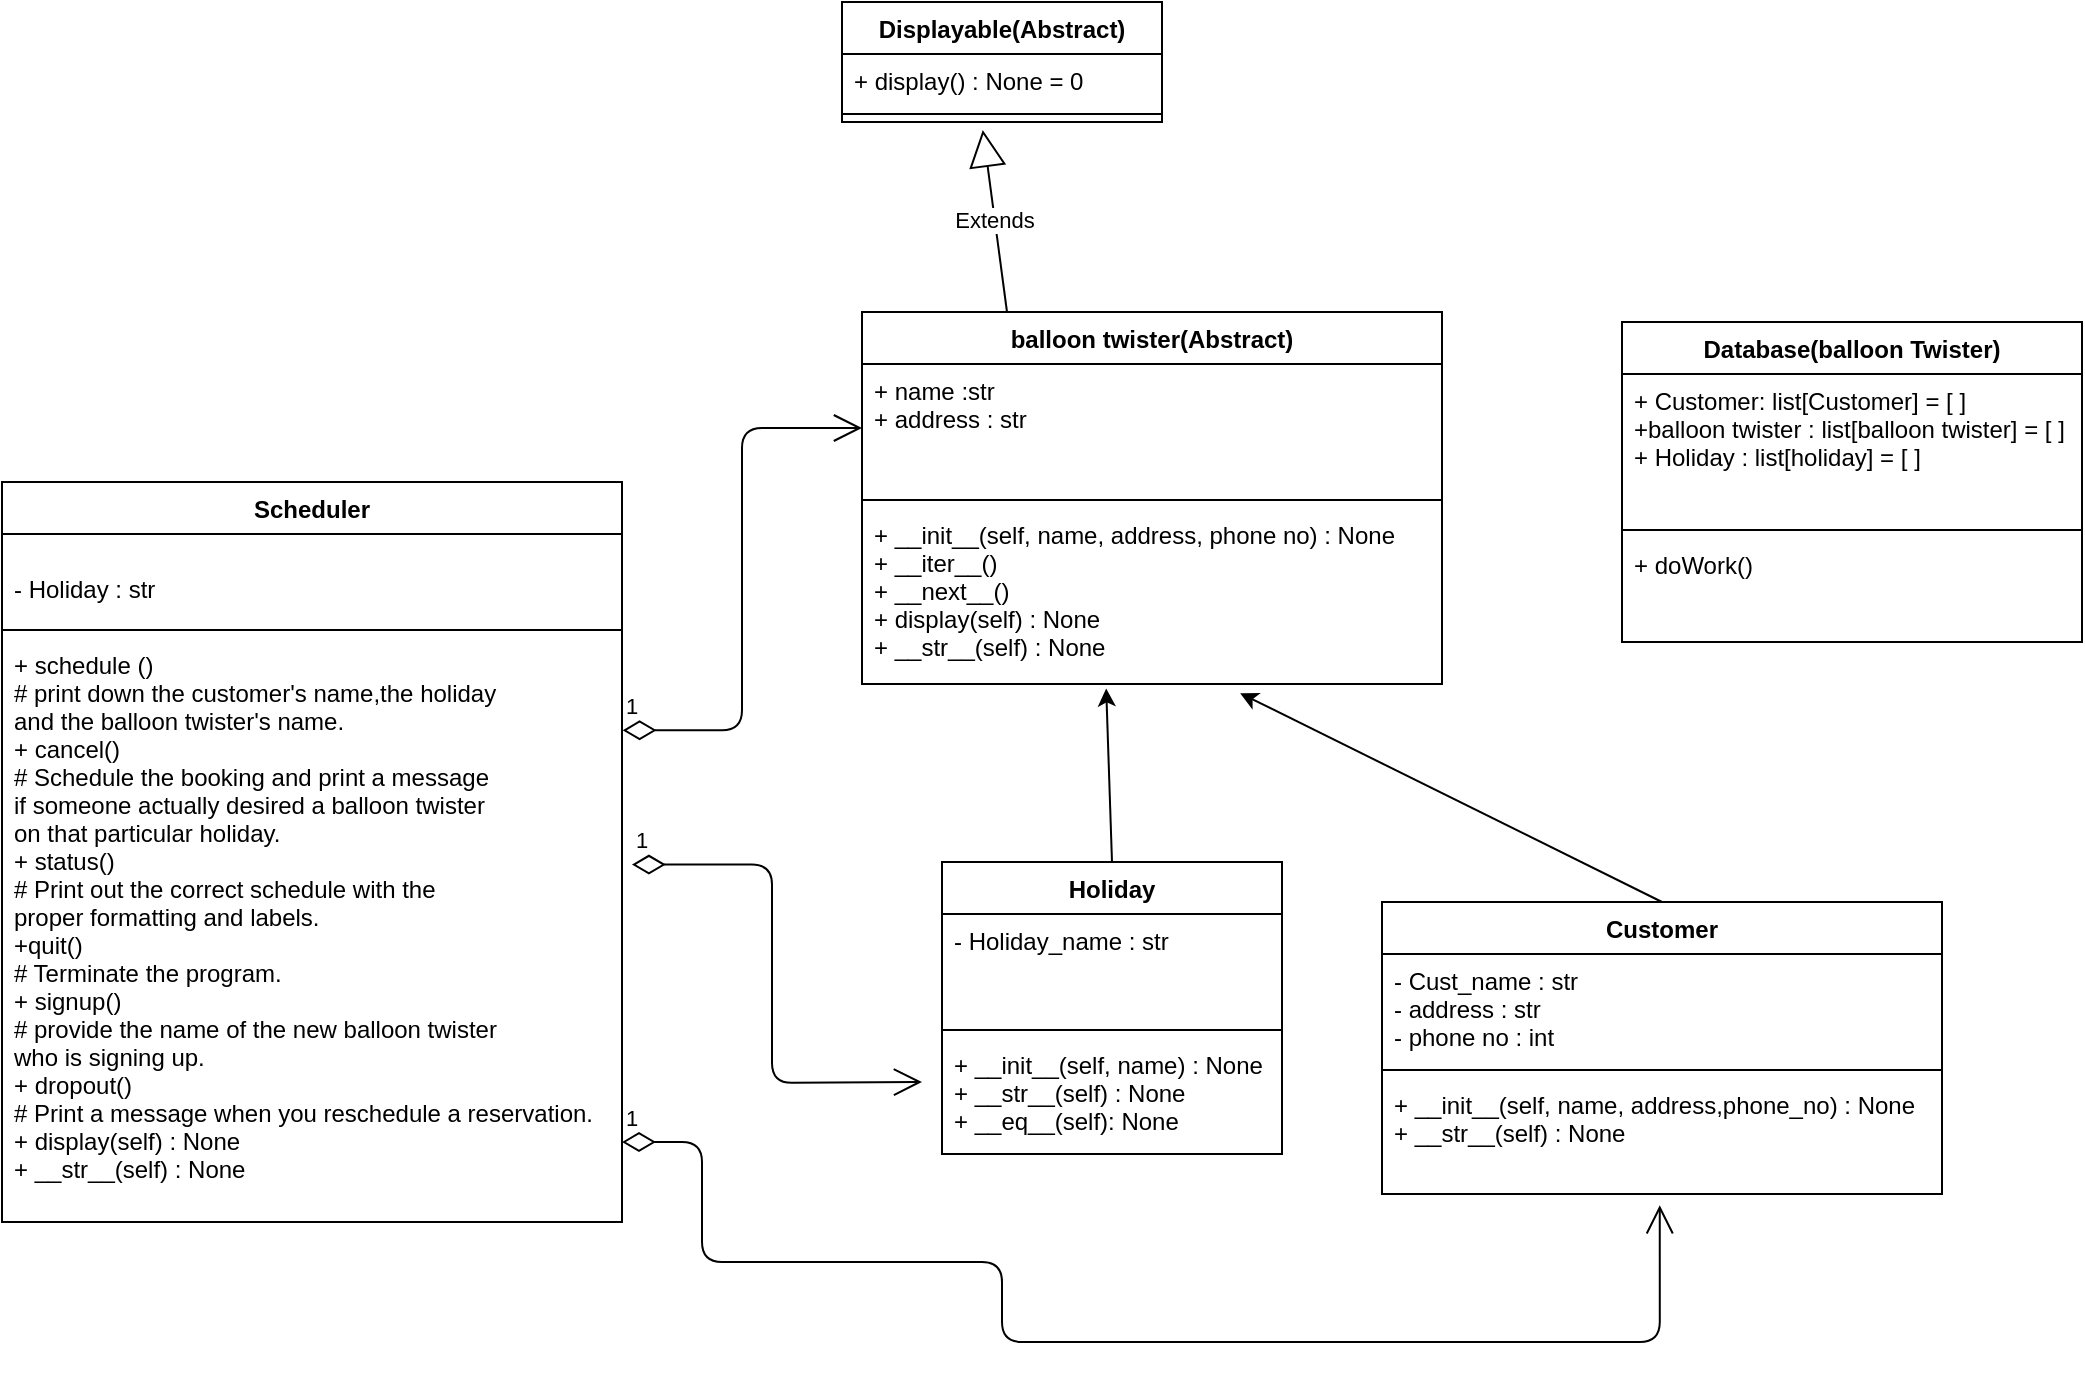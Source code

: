 <mxfile>
    <diagram id="c-z4KRsBbTbgHZFBeoO8" name="Page-1">
        <mxGraphModel dx="990" dy="566" grid="1" gridSize="10" guides="1" tooltips="1" connect="1" arrows="1" fold="1" page="1" pageScale="1" pageWidth="1100" pageHeight="850" math="0" shadow="0">
            <root>
                <mxCell id="0"/>
                <mxCell id="1" parent="0"/>
                <mxCell id="2" value="Database(balloon Twister)" style="swimlane;fontStyle=1;align=center;verticalAlign=top;childLayout=stackLayout;horizontal=1;startSize=26;horizontalStack=0;resizeParent=1;resizeParentMax=0;resizeLast=0;collapsible=1;marginBottom=0;" parent="1" vertex="1">
                    <mxGeometry x="820" y="170" width="230" height="160" as="geometry"/>
                </mxCell>
                <mxCell id="3" value="+ Customer: list[Customer] = [ ]&#10;+balloon twister : list[balloon twister] = [ ]&#10;+ Holiday : list[holiday] = [ ]&#10;" style="text;strokeColor=none;fillColor=none;align=left;verticalAlign=top;spacingLeft=4;spacingRight=4;overflow=hidden;rotatable=0;points=[[0,0.5],[1,0.5]];portConstraint=eastwest;" parent="2" vertex="1">
                    <mxGeometry y="26" width="230" height="74" as="geometry"/>
                </mxCell>
                <mxCell id="4" value="" style="line;strokeWidth=1;fillColor=none;align=left;verticalAlign=middle;spacingTop=-1;spacingLeft=3;spacingRight=3;rotatable=0;labelPosition=right;points=[];portConstraint=eastwest;" parent="2" vertex="1">
                    <mxGeometry y="100" width="230" height="8" as="geometry"/>
                </mxCell>
                <mxCell id="5" value="+ doWork()&#10;" style="text;strokeColor=none;fillColor=none;align=left;verticalAlign=top;spacingLeft=4;spacingRight=4;overflow=hidden;rotatable=0;points=[[0,0.5],[1,0.5]];portConstraint=eastwest;" parent="2" vertex="1">
                    <mxGeometry y="108" width="230" height="52" as="geometry"/>
                </mxCell>
                <mxCell id="15" value="Displayable(Abstract)" style="swimlane;fontStyle=1;align=center;verticalAlign=top;childLayout=stackLayout;horizontal=1;startSize=26;horizontalStack=0;resizeParent=1;resizeParentMax=0;resizeLast=0;collapsible=1;marginBottom=0;" parent="1" vertex="1">
                    <mxGeometry x="430" y="10" width="160" height="60" as="geometry"/>
                </mxCell>
                <mxCell id="16" value="+ display() : None = 0" style="text;strokeColor=none;fillColor=none;align=left;verticalAlign=top;spacingLeft=4;spacingRight=4;overflow=hidden;rotatable=0;points=[[0,0.5],[1,0.5]];portConstraint=eastwest;" parent="15" vertex="1">
                    <mxGeometry y="26" width="160" height="26" as="geometry"/>
                </mxCell>
                <mxCell id="17" value="" style="line;strokeWidth=1;fillColor=none;align=left;verticalAlign=middle;spacingTop=-1;spacingLeft=3;spacingRight=3;rotatable=0;labelPosition=right;points=[];portConstraint=eastwest;" parent="15" vertex="1">
                    <mxGeometry y="52" width="160" height="8" as="geometry"/>
                </mxCell>
                <mxCell id="22" value="Holiday" style="swimlane;fontStyle=1;align=center;verticalAlign=top;childLayout=stackLayout;horizontal=1;startSize=26;horizontalStack=0;resizeParent=1;resizeParentMax=0;resizeLast=0;collapsible=1;marginBottom=0;" parent="1" vertex="1">
                    <mxGeometry x="480" y="440" width="170" height="146" as="geometry"/>
                </mxCell>
                <mxCell id="23" value="- Holiday_name : str" style="text;strokeColor=none;fillColor=none;align=left;verticalAlign=top;spacingLeft=4;spacingRight=4;overflow=hidden;rotatable=0;points=[[0,0.5],[1,0.5]];portConstraint=eastwest;" parent="22" vertex="1">
                    <mxGeometry y="26" width="170" height="54" as="geometry"/>
                </mxCell>
                <mxCell id="24" value="" style="line;strokeWidth=1;fillColor=none;align=left;verticalAlign=middle;spacingTop=-1;spacingLeft=3;spacingRight=3;rotatable=0;labelPosition=right;points=[];portConstraint=eastwest;" parent="22" vertex="1">
                    <mxGeometry y="80" width="170" height="8" as="geometry"/>
                </mxCell>
                <mxCell id="25" value="+ __init__(self, name) : None&#10;+ __str__(self) : None&#10;+ __eq__(self): None" style="text;strokeColor=none;fillColor=none;align=left;verticalAlign=top;spacingLeft=4;spacingRight=4;overflow=hidden;rotatable=0;points=[[0,0.5],[1,0.5]];portConstraint=eastwest;" parent="22" vertex="1">
                    <mxGeometry y="88" width="170" height="58" as="geometry"/>
                </mxCell>
                <mxCell id="48" value="balloon twister(Abstract)" style="swimlane;fontStyle=1;align=center;verticalAlign=top;childLayout=stackLayout;horizontal=1;startSize=26;horizontalStack=0;resizeParent=1;resizeParentMax=0;resizeLast=0;collapsible=1;marginBottom=0;" parent="1" vertex="1">
                    <mxGeometry x="440" y="165" width="290" height="186" as="geometry"/>
                </mxCell>
                <mxCell id="49" value="+ name :str&#10;+ address : str" style="text;strokeColor=none;fillColor=none;align=left;verticalAlign=top;spacingLeft=4;spacingRight=4;overflow=hidden;rotatable=0;points=[[0,0.5],[1,0.5]];portConstraint=eastwest;" parent="48" vertex="1">
                    <mxGeometry y="26" width="290" height="64" as="geometry"/>
                </mxCell>
                <mxCell id="50" value="" style="line;strokeWidth=1;fillColor=none;align=left;verticalAlign=middle;spacingTop=-1;spacingLeft=3;spacingRight=3;rotatable=0;labelPosition=right;points=[];portConstraint=eastwest;" parent="48" vertex="1">
                    <mxGeometry y="90" width="290" height="8" as="geometry"/>
                </mxCell>
                <mxCell id="51" value="+ __init__(self, name, address, phone no) : None&#10;+ __iter__()&#10;+ __next__()&#10;+ display(self) : None&#10;+ __str__(self) : None&#10;&#10;&#10;&#10;" style="text;strokeColor=none;fillColor=none;align=left;verticalAlign=top;spacingLeft=4;spacingRight=4;overflow=hidden;rotatable=0;points=[[0,0.5],[1,0.5]];portConstraint=eastwest;" parent="48" vertex="1">
                    <mxGeometry y="98" width="290" height="88" as="geometry"/>
                </mxCell>
                <mxCell id="52" value="Extends" style="endArrow=block;endSize=16;endFill=0;html=1;entryX=0.44;entryY=1.5;entryDx=0;entryDy=0;entryPerimeter=0;exitX=0.25;exitY=0;exitDx=0;exitDy=0;" parent="1" source="48" target="17" edge="1">
                    <mxGeometry width="160" relative="1" as="geometry">
                        <mxPoint x="180" y="150" as="sourcePoint"/>
                        <mxPoint x="340" y="150" as="targetPoint"/>
                    </mxGeometry>
                </mxCell>
                <mxCell id="57" value="1" style="endArrow=open;html=1;endSize=12;startArrow=diamondThin;startSize=14;startFill=0;edgeStyle=orthogonalEdgeStyle;align=left;verticalAlign=bottom;exitX=1.016;exitY=0.388;exitDx=0;exitDy=0;exitPerimeter=0;" parent="1" source="62" edge="1">
                    <mxGeometry x="-1" y="3" relative="1" as="geometry">
                        <mxPoint x="336.36" y="532.212" as="sourcePoint"/>
                        <mxPoint x="470" y="550" as="targetPoint"/>
                    </mxGeometry>
                </mxCell>
                <mxCell id="58" value="1" style="endArrow=open;html=1;endSize=12;startArrow=diamondThin;startSize=14;startFill=0;edgeStyle=orthogonalEdgeStyle;align=left;verticalAlign=bottom;entryX=0;entryY=0.5;entryDx=0;entryDy=0;exitX=1.001;exitY=0.158;exitDx=0;exitDy=0;exitPerimeter=0;" parent="1" source="62" target="49" edge="1">
                    <mxGeometry x="-1" y="3" relative="1" as="geometry">
                        <mxPoint x="337.48" y="474.296" as="sourcePoint"/>
                        <mxPoint x="481.15" y="459.984" as="targetPoint"/>
                    </mxGeometry>
                </mxCell>
                <mxCell id="59" value="Scheduler" style="swimlane;fontStyle=1;align=center;verticalAlign=top;childLayout=stackLayout;horizontal=1;startSize=26;horizontalStack=0;resizeParent=1;resizeParentMax=0;resizeLast=0;collapsible=1;marginBottom=0;" parent="1" vertex="1">
                    <mxGeometry x="10" y="250" width="310" height="370" as="geometry"/>
                </mxCell>
                <mxCell id="60" value="&#10;- Holiday : str&#10; " style="text;strokeColor=none;fillColor=none;align=left;verticalAlign=top;spacingLeft=4;spacingRight=4;overflow=hidden;rotatable=0;points=[[0,0.5],[1,0.5]];portConstraint=eastwest;" parent="59" vertex="1">
                    <mxGeometry y="26" width="310" height="44" as="geometry"/>
                </mxCell>
                <mxCell id="61" value="" style="line;strokeWidth=1;fillColor=none;align=left;verticalAlign=middle;spacingTop=-1;spacingLeft=3;spacingRight=3;rotatable=0;labelPosition=right;points=[];portConstraint=eastwest;" parent="59" vertex="1">
                    <mxGeometry y="70" width="310" height="8" as="geometry"/>
                </mxCell>
                <mxCell id="62" value="+ schedule ()&#10;# print down the customer's name,the holiday&#10;and the balloon twister's name.&#10;+ cancel()&#10;# Schedule the booking and print a message&#10;if someone actually desired a balloon twister&#10;on that particular holiday.&#10;+ status()&#10;# Print out the correct schedule with the&#10;proper formatting and labels.&#10;+quit()&#10;# Terminate the program.&#10;+ signup()&#10;# provide the name of the new balloon twister &#10;who is signing up.&#10;+ dropout()&#10;# Print a message when you reschedule a reservation.&#10;+ display(self) : None&#10;+ __str__(self) : None&#10;&#10;" style="text;strokeColor=none;fillColor=none;align=left;verticalAlign=top;spacingLeft=4;spacingRight=4;overflow=hidden;rotatable=0;points=[[0,0.5],[1,0.5]];portConstraint=eastwest;" parent="59" vertex="1">
                    <mxGeometry y="78" width="310" height="292" as="geometry"/>
                </mxCell>
                <mxCell id="63" value="Customer" style="swimlane;fontStyle=1;align=center;verticalAlign=top;childLayout=stackLayout;horizontal=1;startSize=26;horizontalStack=0;resizeParent=1;resizeParentMax=0;resizeLast=0;collapsible=1;marginBottom=0;" parent="1" vertex="1">
                    <mxGeometry x="700" y="460" width="280" height="146" as="geometry"/>
                </mxCell>
                <mxCell id="64" value="- Cust_name : str&#10;- address : str&#10;- phone no : int" style="text;strokeColor=none;fillColor=none;align=left;verticalAlign=top;spacingLeft=4;spacingRight=4;overflow=hidden;rotatable=0;points=[[0,0.5],[1,0.5]];portConstraint=eastwest;" parent="63" vertex="1">
                    <mxGeometry y="26" width="280" height="54" as="geometry"/>
                </mxCell>
                <mxCell id="65" value="" style="line;strokeWidth=1;fillColor=none;align=left;verticalAlign=middle;spacingTop=-1;spacingLeft=3;spacingRight=3;rotatable=0;labelPosition=right;points=[];portConstraint=eastwest;" parent="63" vertex="1">
                    <mxGeometry y="80" width="280" height="8" as="geometry"/>
                </mxCell>
                <mxCell id="66" value="+ __init__(self, name, address,phone_no) : None&#10;+ __str__(self) : None" style="text;strokeColor=none;fillColor=none;align=left;verticalAlign=top;spacingLeft=4;spacingRight=4;overflow=hidden;rotatable=0;points=[[0,0.5],[1,0.5]];portConstraint=eastwest;" parent="63" vertex="1">
                    <mxGeometry y="88" width="280" height="58" as="geometry"/>
                </mxCell>
                <mxCell id="69" value="1" style="endArrow=open;html=1;endSize=12;startArrow=diamondThin;startSize=14;startFill=0;edgeStyle=orthogonalEdgeStyle;align=left;verticalAlign=bottom;exitX=1.016;exitY=0.388;exitDx=0;exitDy=0;exitPerimeter=0;entryX=0.496;entryY=1.097;entryDx=0;entryDy=0;entryPerimeter=0;" parent="1" target="66" edge="1">
                    <mxGeometry x="-1" y="3" relative="1" as="geometry">
                        <mxPoint x="320.0" y="579.996" as="sourcePoint"/>
                        <mxPoint x="465.04" y="668.7" as="targetPoint"/>
                        <Array as="points">
                            <mxPoint x="360" y="580"/>
                            <mxPoint x="360" y="640"/>
                            <mxPoint x="510" y="640"/>
                            <mxPoint x="510" y="680"/>
                            <mxPoint x="839" y="680"/>
                        </Array>
                    </mxGeometry>
                </mxCell>
                <mxCell id="70" value="" style="endArrow=classic;html=1;exitX=0.5;exitY=0;exitDx=0;exitDy=0;entryX=0.421;entryY=1.025;entryDx=0;entryDy=0;entryPerimeter=0;" edge="1" parent="1" source="22" target="51">
                    <mxGeometry width="50" height="50" relative="1" as="geometry">
                        <mxPoint x="380" y="430" as="sourcePoint"/>
                        <mxPoint x="430" y="380" as="targetPoint"/>
                    </mxGeometry>
                </mxCell>
                <mxCell id="71" value="" style="endArrow=classic;html=1;exitX=0.5;exitY=0;exitDx=0;exitDy=0;entryX=0.652;entryY=1.052;entryDx=0;entryDy=0;entryPerimeter=0;" edge="1" parent="1" source="63" target="51">
                    <mxGeometry width="50" height="50" relative="1" as="geometry">
                        <mxPoint x="575" y="450" as="sourcePoint"/>
                        <mxPoint x="572.09" y="363.2" as="targetPoint"/>
                    </mxGeometry>
                </mxCell>
            </root>
        </mxGraphModel>
    </diagram>
</mxfile>